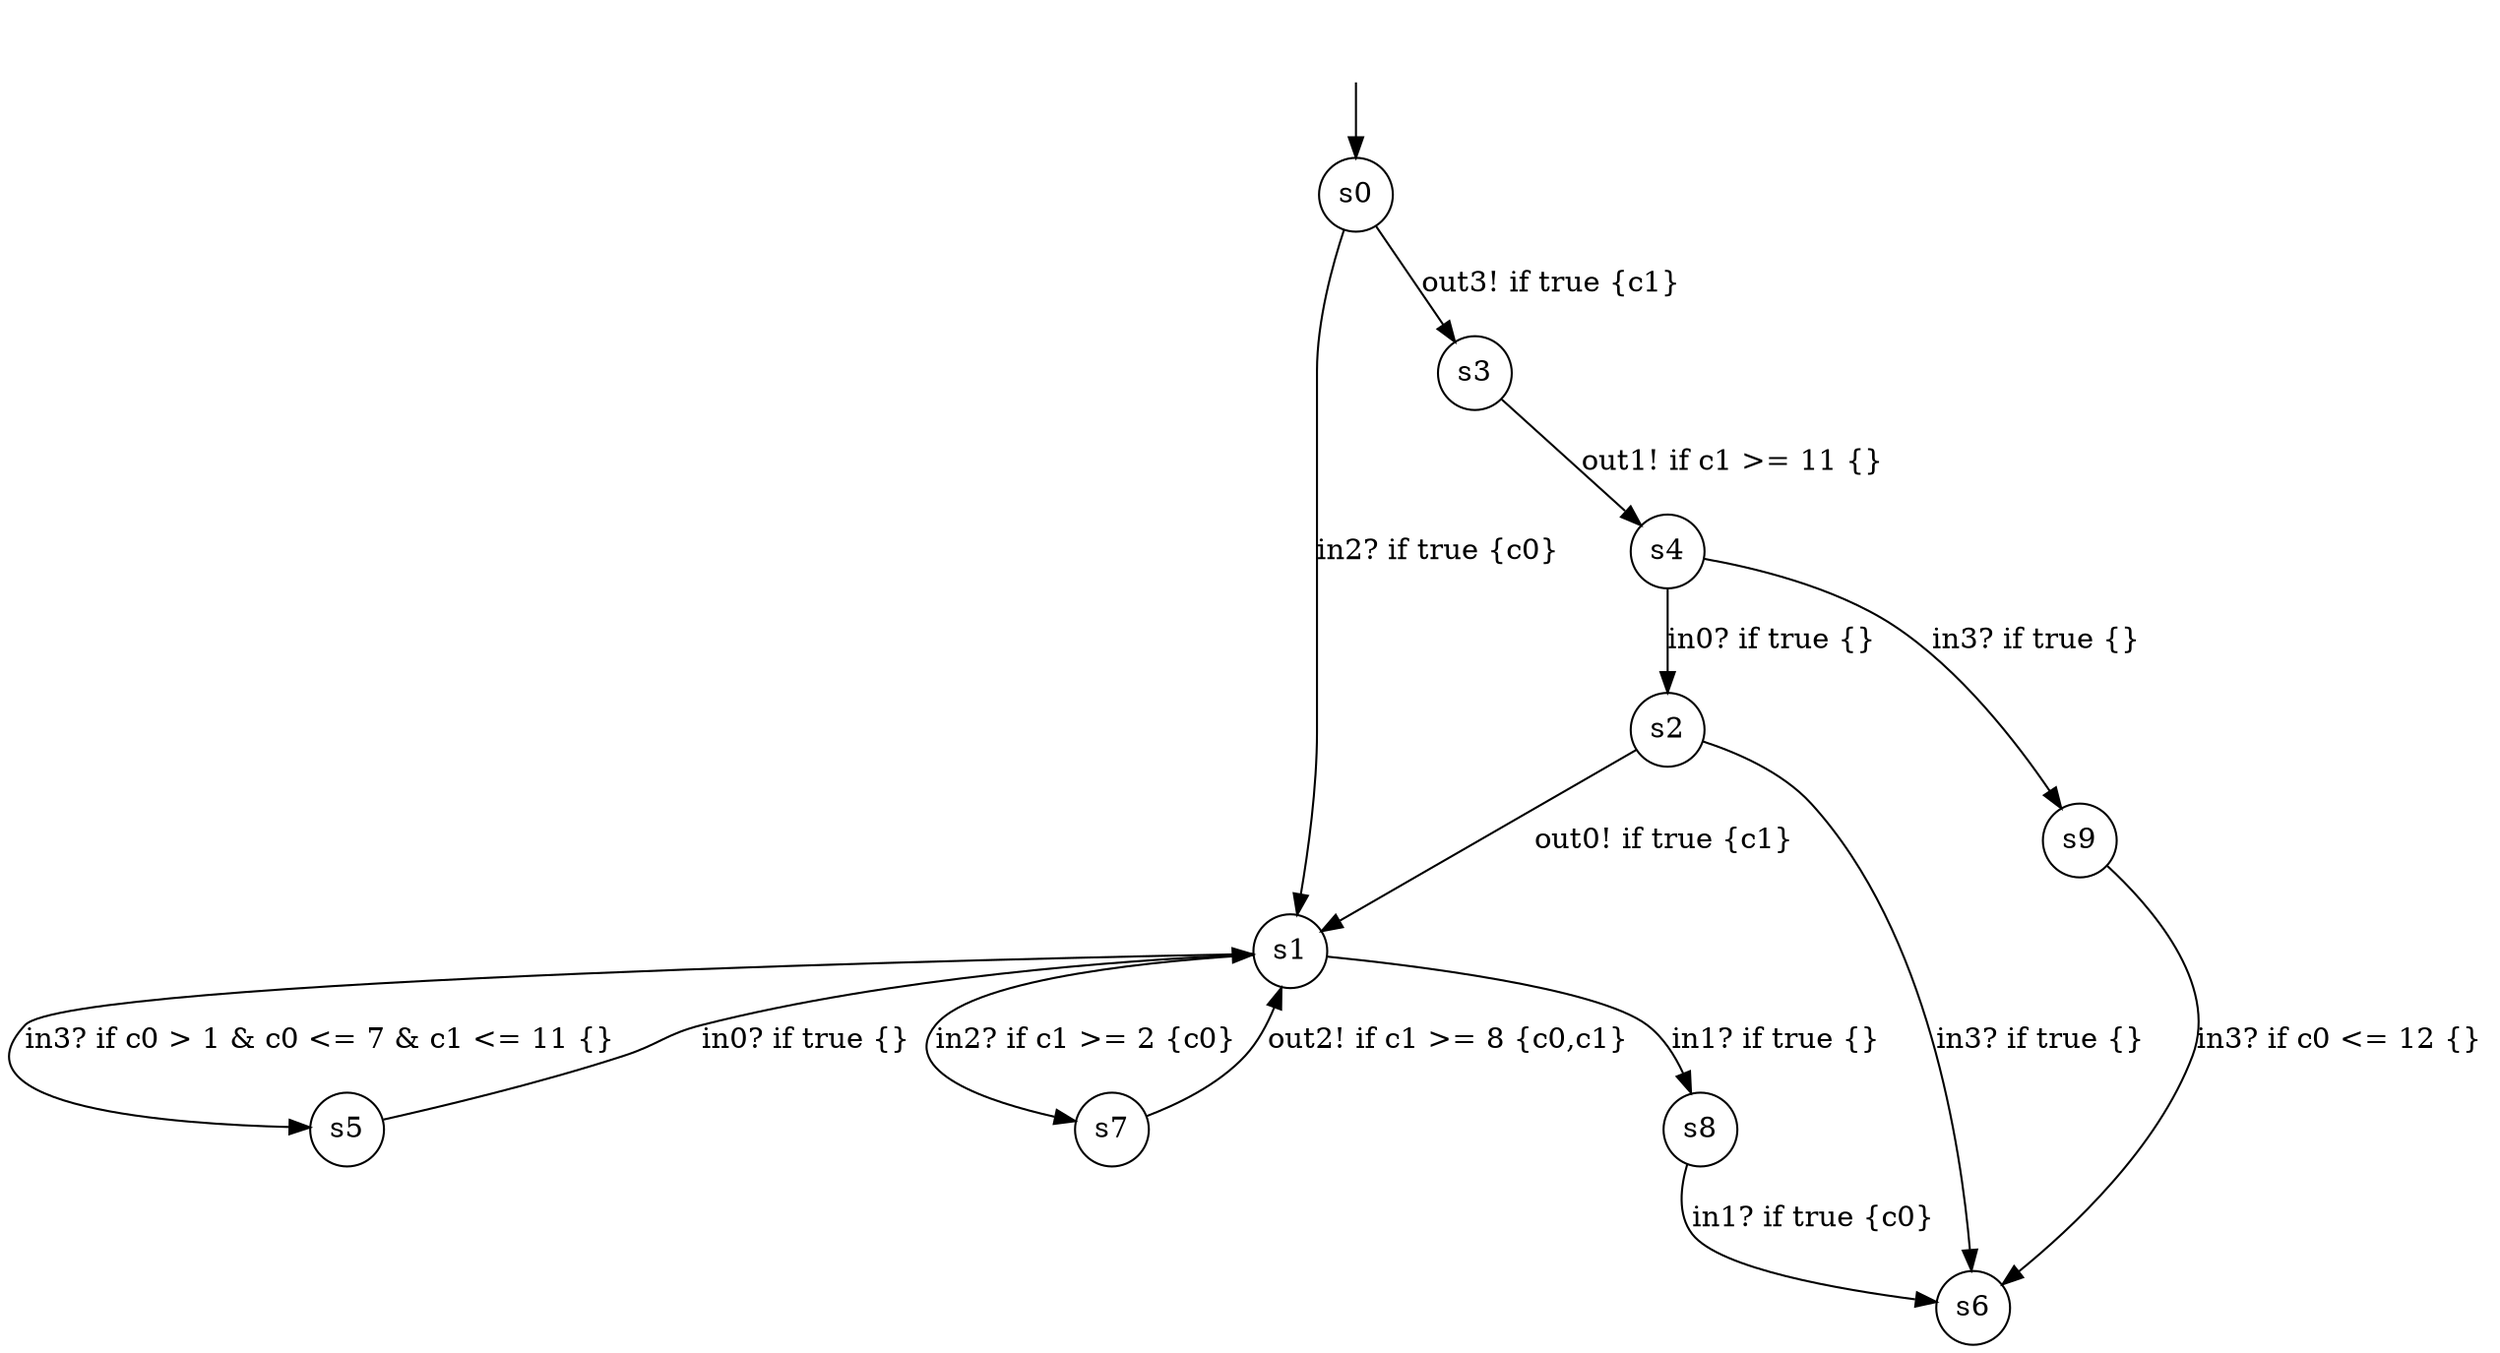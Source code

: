 digraph g {
__start0 [label="" shape="none"];
s0 [shape="circle" margin=0 label="s0"];
s1 [shape="circle" margin=0 label="s1"];
s2 [shape="circle" margin=0 label="s2"];
s3 [shape="circle" margin=0 label="s3"];
s4 [shape="circle" margin=0 label="s4"];
s5 [shape="circle" margin=0 label="s5"];
s6 [shape="circle" margin=0 label="s6"];
s7 [shape="circle" margin=0 label="s7"];
s8 [shape="circle" margin=0 label="s8"];
s9 [shape="circle" margin=0 label="s9"];
s0 -> s1 [label="in2? if true {c0} "];
s0 -> s3 [label="out3! if true {c1} "];
s1 -> s5 [label="in3? if c0 > 1 & c0 <= 7 & c1 <= 11 {} "];
s1 -> s7 [label="in2? if c1 >= 2 {c0} "];
s1 -> s8 [label="in1? if true {} "];
s2 -> s6 [label="in3? if true {} "];
s2 -> s1 [label="out0! if true {c1} "];
s3 -> s4 [label="out1! if c1 >= 11 {} "];
s4 -> s2 [label="in0? if true {} "];
s4 -> s9 [label="in3? if true {} "];
s5 -> s1 [label="in0? if true {} "];
s7 -> s1 [label="out2! if c1 >= 8 {c0,c1} "];
s8 -> s6 [label="in1? if true {c0} "];
s9 -> s6 [label="in3? if c0 <= 12 {} "];
__start0 -> s0;
}
